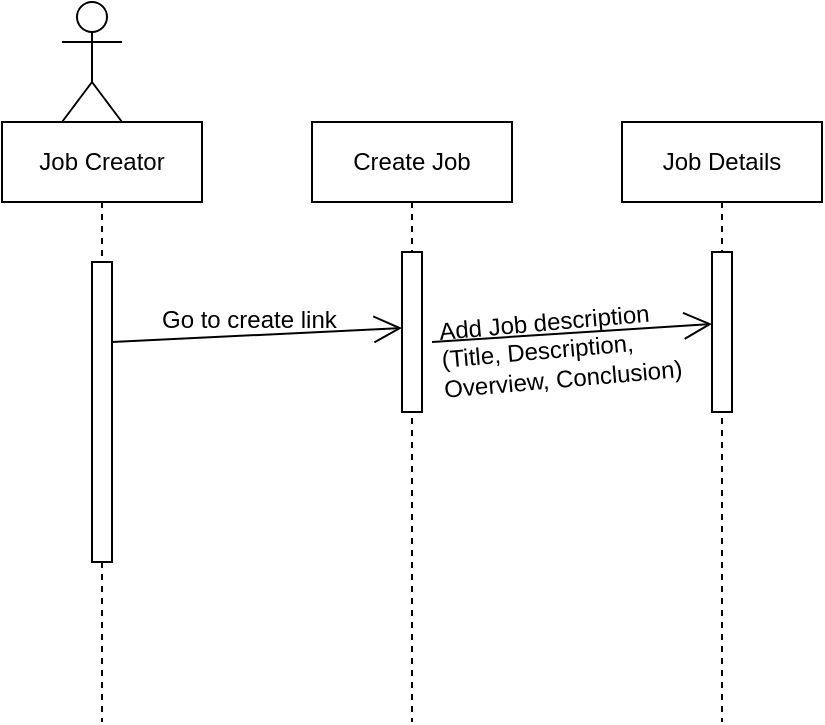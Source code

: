 <mxfile version="10.6.1" type="device"><diagram id="JSBusR6BmZie62-gvB4_" name="Page-1"><mxGraphModel dx="840" dy="484" grid="1" gridSize="10" guides="1" tooltips="1" connect="1" arrows="1" fold="1" page="1" pageScale="1" pageWidth="850" pageHeight="1100" math="0" shadow="0"><root><mxCell id="0"/><mxCell id="1" parent="0"/><mxCell id="jk-_xKHzj2e6TqXPTk9c-1" value="" style="shape=umlActor;verticalLabelPosition=bottom;labelBackgroundColor=#ffffff;verticalAlign=top;html=1;outlineConnect=0;" vertex="1" parent="1"><mxGeometry x="145" y="50" width="30" height="60" as="geometry"/></mxCell><mxCell id="jk-_xKHzj2e6TqXPTk9c-4" value="Job Creator" style="shape=umlLifeline;perimeter=lifelinePerimeter;whiteSpace=wrap;html=1;container=1;collapsible=0;recursiveResize=0;outlineConnect=0;" vertex="1" parent="1"><mxGeometry x="115" y="110" width="100" height="300" as="geometry"/></mxCell><mxCell id="jk-_xKHzj2e6TqXPTk9c-2" value="" style="html=1;points=[];perimeter=orthogonalPerimeter;" vertex="1" parent="jk-_xKHzj2e6TqXPTk9c-4"><mxGeometry x="45" y="70" width="10" height="150" as="geometry"/></mxCell><mxCell id="jk-_xKHzj2e6TqXPTk9c-7" value="" style="endArrow=open;endFill=1;endSize=12;html=1;entryX=0;entryY=0.475;entryDx=0;entryDy=0;entryPerimeter=0;" edge="1" parent="jk-_xKHzj2e6TqXPTk9c-4" target="jk-_xKHzj2e6TqXPTk9c-6"><mxGeometry width="160" relative="1" as="geometry"><mxPoint x="55" y="110" as="sourcePoint"/><mxPoint x="215" y="110" as="targetPoint"/></mxGeometry></mxCell><mxCell id="jk-_xKHzj2e6TqXPTk9c-5" value="Create Job" style="shape=umlLifeline;perimeter=lifelinePerimeter;whiteSpace=wrap;html=1;container=1;collapsible=0;recursiveResize=0;outlineConnect=0;" vertex="1" parent="1"><mxGeometry x="270" y="110" width="100" height="300" as="geometry"/></mxCell><mxCell id="jk-_xKHzj2e6TqXPTk9c-6" value="" style="html=1;points=[];perimeter=orthogonalPerimeter;" vertex="1" parent="jk-_xKHzj2e6TqXPTk9c-5"><mxGeometry x="45" y="65" width="10" height="80" as="geometry"/></mxCell><mxCell id="jk-_xKHzj2e6TqXPTk9c-11" value="" style="endArrow=open;endFill=1;endSize=12;html=1;entryX=0;entryY=0.45;entryDx=0;entryDy=0;entryPerimeter=0;" edge="1" parent="jk-_xKHzj2e6TqXPTk9c-5" target="jk-_xKHzj2e6TqXPTk9c-10"><mxGeometry width="160" relative="1" as="geometry"><mxPoint x="60" y="110" as="sourcePoint"/><mxPoint x="220" y="110" as="targetPoint"/></mxGeometry></mxCell><mxCell id="jk-_xKHzj2e6TqXPTk9c-8" value="Go to create link" style="text;html=1;resizable=0;points=[];autosize=1;align=left;verticalAlign=top;spacingTop=-4;rotation=0;" vertex="1" parent="1"><mxGeometry x="192.5" y="199" width="100" height="20" as="geometry"/></mxCell><mxCell id="jk-_xKHzj2e6TqXPTk9c-9" value="Job Details" style="shape=umlLifeline;perimeter=lifelinePerimeter;whiteSpace=wrap;html=1;container=1;collapsible=0;recursiveResize=0;outlineConnect=0;" vertex="1" parent="1"><mxGeometry x="425" y="110" width="100" height="300" as="geometry"/></mxCell><mxCell id="jk-_xKHzj2e6TqXPTk9c-10" value="" style="html=1;points=[];perimeter=orthogonalPerimeter;" vertex="1" parent="jk-_xKHzj2e6TqXPTk9c-9"><mxGeometry x="45" y="65" width="10" height="80" as="geometry"/></mxCell><mxCell id="jk-_xKHzj2e6TqXPTk9c-12" value="Add Job description&lt;br&gt;(Title, Description, &lt;br&gt;Overview, Conclusion)&lt;br&gt;" style="text;html=1;resizable=0;points=[];autosize=1;align=left;verticalAlign=top;spacingTop=-4;rotation=-5;" vertex="1" parent="1"><mxGeometry x="332.5" y="199" width="130" height="40" as="geometry"/></mxCell></root></mxGraphModel></diagram></mxfile>